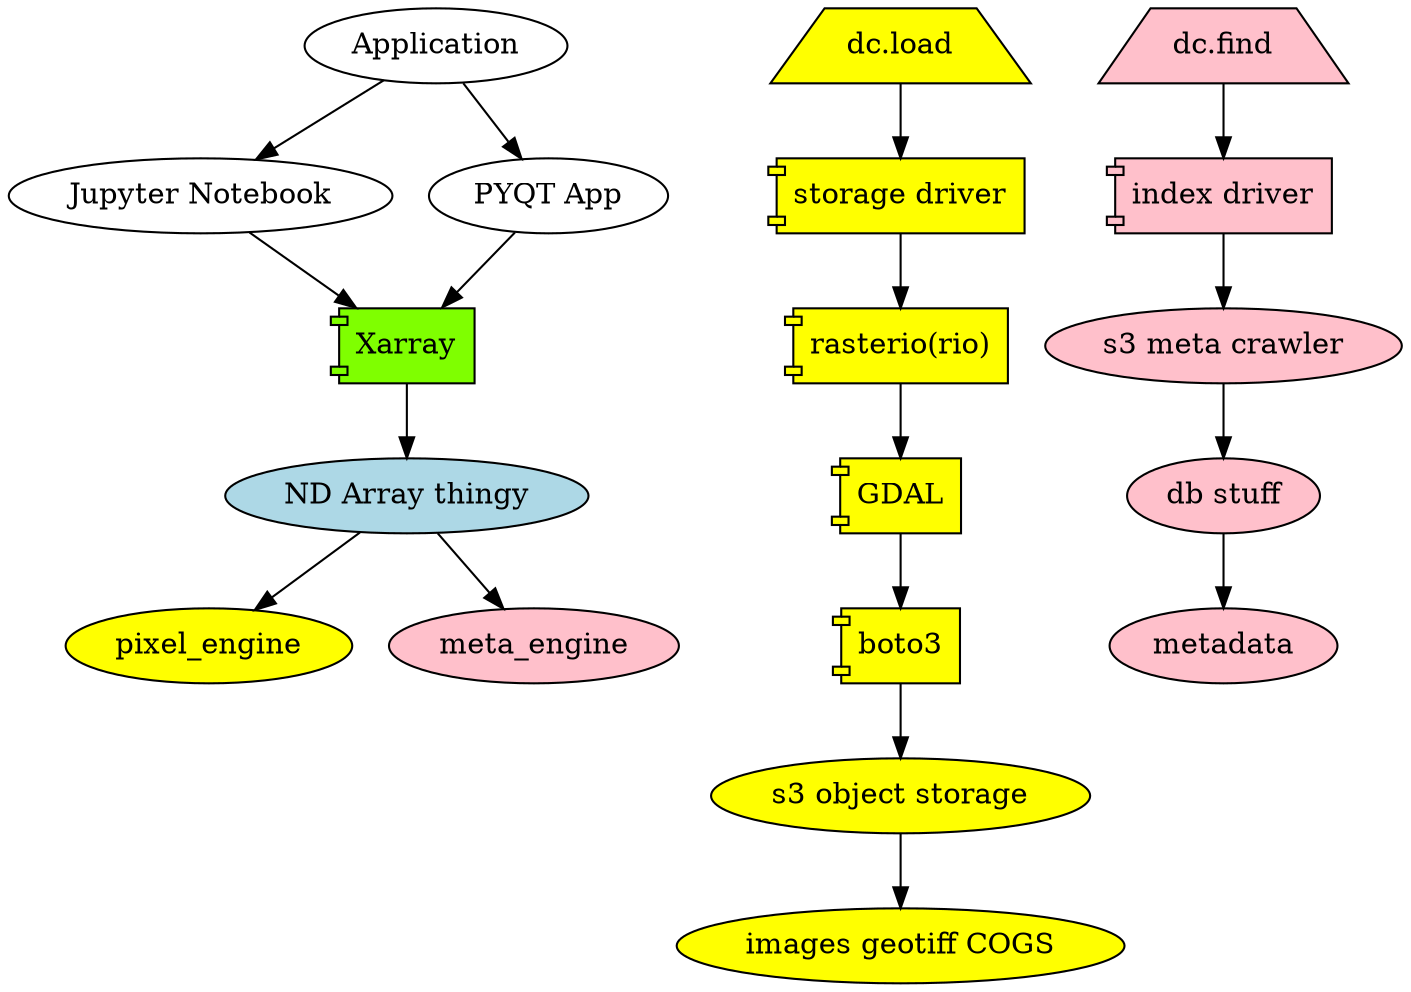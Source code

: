 digraph G {
n0[label="Application"]
n1[label="Jupyter Notebook"]
n2[label="PYQT App"]
node [shape=component]
node[style=filled,fillcolor=chartreuse]
n3[label="Xarray"]
node [shape=ellipse]
node[style=filled,fillcolor=lightblue]
n4[label="ND Array thingy"]
node[style=filled,fillcolor=yellow]
n5[label="pixel_engine"]
node [shape=trapezium]
n6[label="dc.load"]
node [shape=ellipse]
node [shape=component]
n7[label="storage driver"]
n8[label="rasterio(rio)"]
n9[label="GDAL"]
n10[label="boto3"]
node [shape=ellipse]
n11[label="s3 object storage"]
n12[label="images geotiff COGS"]
node[style=filled,fillcolor=pink]
n13[label="meta_engine"]
node [shape=trapezium]
n14[label="dc.find"]
node [shape=component]
n15[label="index driver"]
node [shape=ellipse]
n16[label="s3 meta crawler"]
n17[label="db stuff"]
n18[label="metadata"]

n0->n1
n0->n2

n1->n3
n2->n3

n3->n4

n4->n5
n4->n13

n6->n7->n8->n9->n10->n11->n12

n14->n15->n16->n17->n18
}
